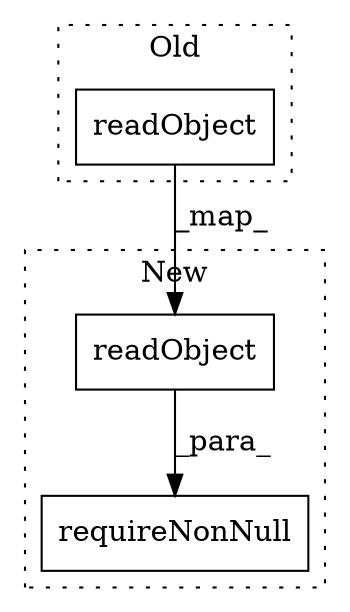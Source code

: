digraph G {
subgraph cluster0 {
1 [label="readObject" a="32" s="16532" l="12" shape="box"];
label = "Old";
style="dotted";
}
subgraph cluster1 {
2 [label="readObject" a="32" s="16596" l="12" shape="box"];
3 [label="requireNonNull" a="32" s="16574,16608" l="15,1" shape="box"];
label = "New";
style="dotted";
}
1 -> 2 [label="_map_"];
2 -> 3 [label="_para_"];
}